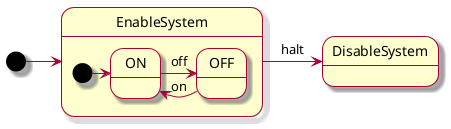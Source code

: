 @startuml
skin rose

[*] -> EnableSystem

state EnableSystem {
  [*] -> ON
  ON -> OFF : off
  OFF -> ON : on
}

EnableSystem -> DisableSystem : halt

@enduml
